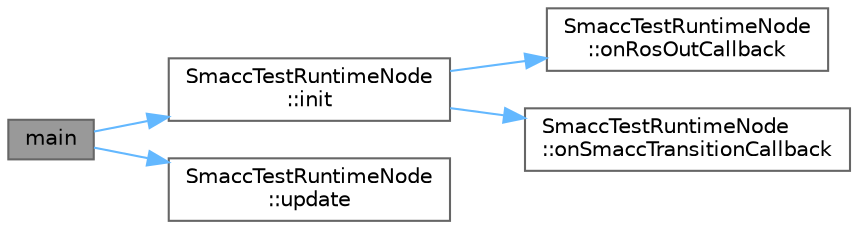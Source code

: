 digraph "main"
{
 // LATEX_PDF_SIZE
  bgcolor="transparent";
  edge [fontname=Helvetica,fontsize=10,labelfontname=Helvetica,labelfontsize=10];
  node [fontname=Helvetica,fontsize=10,shape=box,height=0.2,width=0.4];
  rankdir="LR";
  Node1 [label="main",height=0.2,width=0.4,color="gray40", fillcolor="grey60", style="filled", fontcolor="black",tooltip=" "];
  Node1 -> Node2 [color="steelblue1",style="solid"];
  Node2 [label="SmaccTestRuntimeNode\l::init",height=0.2,width=0.4,color="grey40", fillcolor="white", style="filled",URL="$classSmaccTestRuntimeNode.html#a8a75b2f3884af285826c7168753b8886",tooltip=" "];
  Node2 -> Node3 [color="steelblue1",style="solid"];
  Node3 [label="SmaccTestRuntimeNode\l::onRosOutCallback",height=0.2,width=0.4,color="grey40", fillcolor="white", style="filled",URL="$classSmaccTestRuntimeNode.html#a9d03a2f6a41e75c488f932b7efcb1292",tooltip=" "];
  Node2 -> Node4 [color="steelblue1",style="solid"];
  Node4 [label="SmaccTestRuntimeNode\l::onSmaccTransitionCallback",height=0.2,width=0.4,color="grey40", fillcolor="white", style="filled",URL="$classSmaccTestRuntimeNode.html#a09b21826547d6ac7de6049611bb1cde8",tooltip=" "];
  Node1 -> Node5 [color="steelblue1",style="solid"];
  Node5 [label="SmaccTestRuntimeNode\l::update",height=0.2,width=0.4,color="grey40", fillcolor="white", style="filled",URL="$classSmaccTestRuntimeNode.html#a0cdde5c108219ca3d7db941676fc1dcf",tooltip=" "];
}
